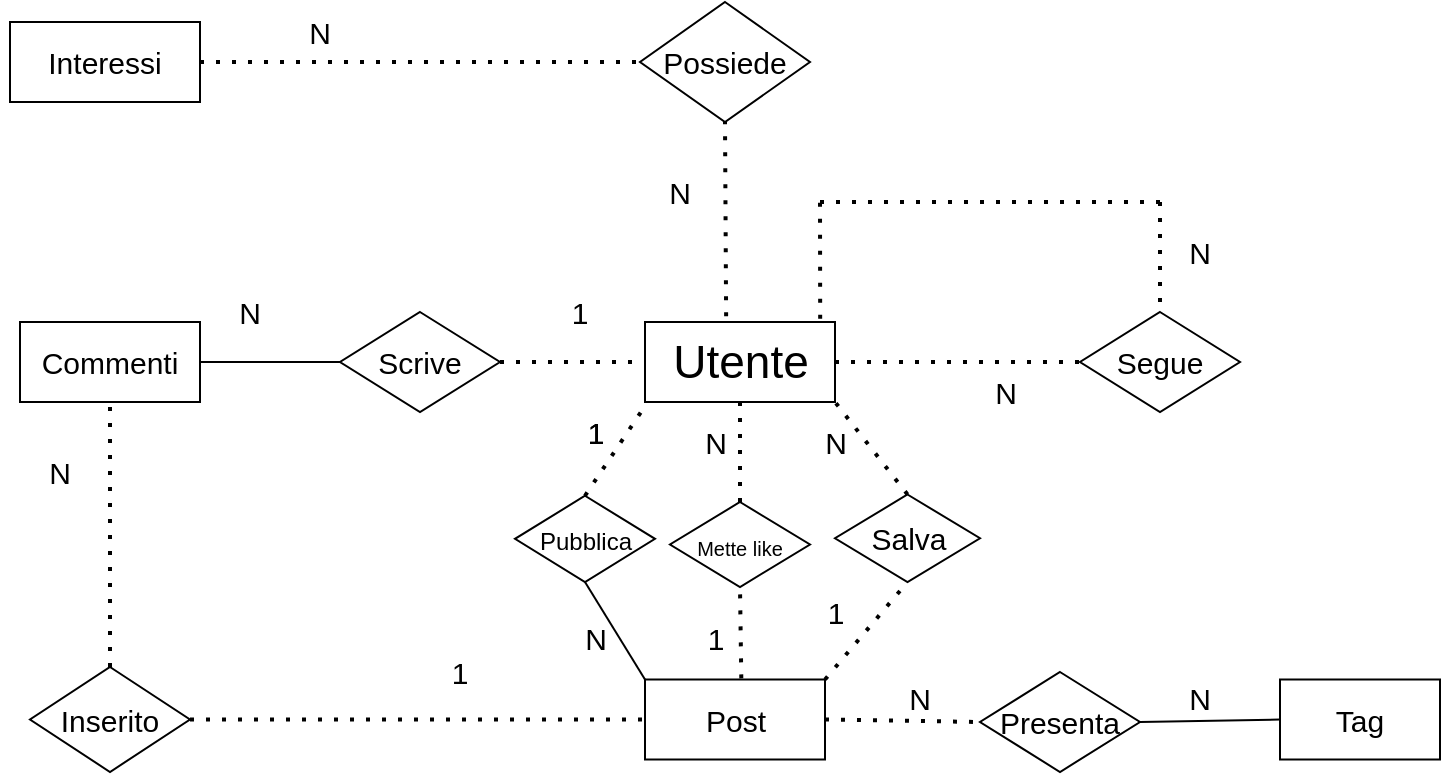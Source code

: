 <mxfile version="16.6.2" type="github">
  <diagram id="R2lEEEUBdFMjLlhIrx00" name="Page-1">
    <mxGraphModel dx="569" dy="318" grid="1" gridSize="10" guides="1" tooltips="1" connect="1" arrows="1" fold="1" page="1" pageScale="1" pageWidth="850" pageHeight="1100" math="0" shadow="0" extFonts="Permanent Marker^https://fonts.googleapis.com/css?family=Permanent+Marker">
      <root>
        <mxCell id="0" />
        <mxCell id="1" parent="0" />
        <mxCell id="-ZdQK04RKXneTx7uQEHR-1" value="&lt;font style=&quot;font-size: 23px&quot;&gt;Utente&lt;/font&gt;" style="rounded=0;whiteSpace=wrap;html=1;" vertex="1" parent="1">
          <mxGeometry x="392.5" y="310" width="95" height="40" as="geometry" />
        </mxCell>
        <mxCell id="-ZdQK04RKXneTx7uQEHR-3" value="Post" style="rounded=0;whiteSpace=wrap;html=1;fontSize=15;" vertex="1" parent="1">
          <mxGeometry x="392.5" y="488.75" width="90" height="40" as="geometry" />
        </mxCell>
        <mxCell id="-ZdQK04RKXneTx7uQEHR-4" value="Tag" style="rounded=0;whiteSpace=wrap;html=1;fontSize=15;" vertex="1" parent="1">
          <mxGeometry x="710" y="488.75" width="80" height="40" as="geometry" />
        </mxCell>
        <mxCell id="-ZdQK04RKXneTx7uQEHR-5" value="Presenta" style="rhombus;whiteSpace=wrap;html=1;fontSize=15;" vertex="1" parent="1">
          <mxGeometry x="560" y="485" width="80" height="50" as="geometry" />
        </mxCell>
        <mxCell id="-ZdQK04RKXneTx7uQEHR-6" value="Segue" style="rhombus;whiteSpace=wrap;html=1;fontSize=15;" vertex="1" parent="1">
          <mxGeometry x="610" y="305" width="80" height="50" as="geometry" />
        </mxCell>
        <mxCell id="-ZdQK04RKXneTx7uQEHR-8" value="Inserito" style="rhombus;whiteSpace=wrap;html=1;fontSize=15;" vertex="1" parent="1">
          <mxGeometry x="85" y="482.5" width="80" height="52.5" as="geometry" />
        </mxCell>
        <mxCell id="-ZdQK04RKXneTx7uQEHR-9" value="Commenti" style="rounded=0;whiteSpace=wrap;html=1;fontSize=15;" vertex="1" parent="1">
          <mxGeometry x="80" y="310" width="90" height="40" as="geometry" />
        </mxCell>
        <mxCell id="-ZdQK04RKXneTx7uQEHR-10" value="Scrive" style="rhombus;whiteSpace=wrap;html=1;fontSize=15;" vertex="1" parent="1">
          <mxGeometry x="240" y="305" width="80" height="50" as="geometry" />
        </mxCell>
        <mxCell id="-ZdQK04RKXneTx7uQEHR-11" value="Interessi" style="rounded=0;whiteSpace=wrap;html=1;fontSize=15;" vertex="1" parent="1">
          <mxGeometry x="75" y="160" width="95" height="40" as="geometry" />
        </mxCell>
        <mxCell id="-ZdQK04RKXneTx7uQEHR-12" value="Possiede" style="rhombus;whiteSpace=wrap;html=1;fontSize=15;" vertex="1" parent="1">
          <mxGeometry x="390" y="150" width="85" height="60" as="geometry" />
        </mxCell>
        <mxCell id="-ZdQK04RKXneTx7uQEHR-14" value="" style="endArrow=none;dashed=1;html=1;dashPattern=1 3;strokeWidth=2;rounded=0;fontSize=15;entryX=0.5;entryY=1;entryDx=0;entryDy=0;exitX=0.427;exitY=-0.071;exitDx=0;exitDy=0;exitPerimeter=0;" edge="1" parent="1" source="-ZdQK04RKXneTx7uQEHR-1" target="-ZdQK04RKXneTx7uQEHR-12">
          <mxGeometry width="50" height="50" relative="1" as="geometry">
            <mxPoint x="410" y="280" as="sourcePoint" />
            <mxPoint x="460" y="230" as="targetPoint" />
          </mxGeometry>
        </mxCell>
        <mxCell id="-ZdQK04RKXneTx7uQEHR-15" value="" style="endArrow=none;dashed=1;html=1;dashPattern=1 3;strokeWidth=2;rounded=0;fontSize=15;entryX=0;entryY=0.5;entryDx=0;entryDy=0;exitX=1;exitY=0.5;exitDx=0;exitDy=0;" edge="1" parent="1" source="-ZdQK04RKXneTx7uQEHR-11" target="-ZdQK04RKXneTx7uQEHR-12">
          <mxGeometry width="50" height="50" relative="1" as="geometry">
            <mxPoint x="190" y="210" as="sourcePoint" />
            <mxPoint x="240" y="160" as="targetPoint" />
          </mxGeometry>
        </mxCell>
        <mxCell id="-ZdQK04RKXneTx7uQEHR-16" value="" style="endArrow=none;dashed=1;html=1;dashPattern=1 3;strokeWidth=2;rounded=0;fontSize=15;exitX=1;exitY=0.5;exitDx=0;exitDy=0;entryX=0;entryY=0.5;entryDx=0;entryDy=0;" edge="1" parent="1" source="-ZdQK04RKXneTx7uQEHR-10" target="-ZdQK04RKXneTx7uQEHR-1">
          <mxGeometry width="50" height="50" relative="1" as="geometry">
            <mxPoint x="340" y="360" as="sourcePoint" />
            <mxPoint x="390" y="310" as="targetPoint" />
          </mxGeometry>
        </mxCell>
        <mxCell id="-ZdQK04RKXneTx7uQEHR-17" value="" style="endArrow=none;dashed=1;html=1;dashPattern=1 3;strokeWidth=2;rounded=0;fontSize=15;entryX=0.5;entryY=1;entryDx=0;entryDy=0;exitX=0.5;exitY=0;exitDx=0;exitDy=0;" edge="1" parent="1" source="-ZdQK04RKXneTx7uQEHR-8" target="-ZdQK04RKXneTx7uQEHR-9">
          <mxGeometry width="50" height="50" relative="1" as="geometry">
            <mxPoint x="110" y="390" as="sourcePoint" />
            <mxPoint x="160" y="340" as="targetPoint" />
          </mxGeometry>
        </mxCell>
        <mxCell id="-ZdQK04RKXneTx7uQEHR-18" value="" style="endArrow=none;dashed=1;html=1;dashPattern=1 3;strokeWidth=2;rounded=0;fontSize=15;exitX=1;exitY=0.5;exitDx=0;exitDy=0;entryX=0;entryY=0.5;entryDx=0;entryDy=0;" edge="1" parent="1" source="-ZdQK04RKXneTx7uQEHR-8" target="-ZdQK04RKXneTx7uQEHR-3">
          <mxGeometry width="50" height="50" relative="1" as="geometry">
            <mxPoint x="190" y="540" as="sourcePoint" />
            <mxPoint x="240" y="490" as="targetPoint" />
          </mxGeometry>
        </mxCell>
        <mxCell id="-ZdQK04RKXneTx7uQEHR-19" value="" style="endArrow=none;dashed=1;html=1;dashPattern=1 3;strokeWidth=2;rounded=0;fontSize=15;exitX=1;exitY=0.5;exitDx=0;exitDy=0;entryX=0;entryY=0.5;entryDx=0;entryDy=0;" edge="1" parent="1" source="-ZdQK04RKXneTx7uQEHR-3" target="-ZdQK04RKXneTx7uQEHR-5">
          <mxGeometry width="50" height="50" relative="1" as="geometry">
            <mxPoint x="490" y="540" as="sourcePoint" />
            <mxPoint x="540" y="490" as="targetPoint" />
          </mxGeometry>
        </mxCell>
        <mxCell id="-ZdQK04RKXneTx7uQEHR-20" value="" style="endArrow=none;dashed=1;html=1;dashPattern=1 3;strokeWidth=2;rounded=0;fontSize=15;exitX=1;exitY=0.5;exitDx=0;exitDy=0;entryX=0;entryY=0.5;entryDx=0;entryDy=0;" edge="1" parent="1" source="-ZdQK04RKXneTx7uQEHR-1" target="-ZdQK04RKXneTx7uQEHR-6">
          <mxGeometry width="50" height="50" relative="1" as="geometry">
            <mxPoint x="480" y="370" as="sourcePoint" />
            <mxPoint x="530" y="320" as="targetPoint" />
          </mxGeometry>
        </mxCell>
        <mxCell id="-ZdQK04RKXneTx7uQEHR-21" value="" style="endArrow=none;dashed=1;html=1;dashPattern=1 3;strokeWidth=2;rounded=0;fontSize=15;entryX=0.5;entryY=0;entryDx=0;entryDy=0;" edge="1" parent="1" target="-ZdQK04RKXneTx7uQEHR-6">
          <mxGeometry width="50" height="50" relative="1" as="geometry">
            <mxPoint x="650" y="250" as="sourcePoint" />
            <mxPoint x="610" y="270" as="targetPoint" />
          </mxGeometry>
        </mxCell>
        <mxCell id="-ZdQK04RKXneTx7uQEHR-22" value="" style="endArrow=none;dashed=1;html=1;dashPattern=1 3;strokeWidth=2;rounded=0;fontSize=15;" edge="1" parent="1">
          <mxGeometry width="50" height="50" relative="1" as="geometry">
            <mxPoint x="480" y="250" as="sourcePoint" />
            <mxPoint x="650" y="250" as="targetPoint" />
          </mxGeometry>
        </mxCell>
        <mxCell id="-ZdQK04RKXneTx7uQEHR-23" value="" style="endArrow=none;dashed=1;html=1;dashPattern=1 3;strokeWidth=2;rounded=0;fontSize=15;exitX=0.922;exitY=-0.041;exitDx=0;exitDy=0;exitPerimeter=0;" edge="1" parent="1" source="-ZdQK04RKXneTx7uQEHR-1">
          <mxGeometry width="50" height="50" relative="1" as="geometry">
            <mxPoint x="460" y="300" as="sourcePoint" />
            <mxPoint x="480" y="250" as="targetPoint" />
          </mxGeometry>
        </mxCell>
        <mxCell id="-ZdQK04RKXneTx7uQEHR-24" value="" style="endArrow=none;html=1;rounded=0;fontSize=15;exitX=1;exitY=0.5;exitDx=0;exitDy=0;entryX=0;entryY=0.5;entryDx=0;entryDy=0;" edge="1" parent="1" source="-ZdQK04RKXneTx7uQEHR-5" target="-ZdQK04RKXneTx7uQEHR-4">
          <mxGeometry width="50" height="50" relative="1" as="geometry">
            <mxPoint x="660" y="540" as="sourcePoint" />
            <mxPoint x="710" y="490" as="targetPoint" />
          </mxGeometry>
        </mxCell>
        <mxCell id="-ZdQK04RKXneTx7uQEHR-25" value="" style="endArrow=none;html=1;rounded=0;fontSize=15;exitX=1;exitY=0.5;exitDx=0;exitDy=0;entryX=0;entryY=0.5;entryDx=0;entryDy=0;" edge="1" parent="1" source="-ZdQK04RKXneTx7uQEHR-9" target="-ZdQK04RKXneTx7uQEHR-10">
          <mxGeometry width="50" height="50" relative="1" as="geometry">
            <mxPoint x="180" y="350" as="sourcePoint" />
            <mxPoint x="230" y="300" as="targetPoint" />
          </mxGeometry>
        </mxCell>
        <mxCell id="-ZdQK04RKXneTx7uQEHR-26" value="" style="endArrow=none;html=1;rounded=0;fontSize=15;entryX=0.5;entryY=1;entryDx=0;entryDy=0;exitX=0;exitY=0;exitDx=0;exitDy=0;" edge="1" parent="1" source="-ZdQK04RKXneTx7uQEHR-3" target="-ZdQK04RKXneTx7uQEHR-60">
          <mxGeometry width="50" height="50" relative="1" as="geometry">
            <mxPoint x="400" y="485" as="sourcePoint" />
            <mxPoint x="363.75" y="435" as="targetPoint" />
          </mxGeometry>
        </mxCell>
        <mxCell id="-ZdQK04RKXneTx7uQEHR-27" value="" style="endArrow=none;dashed=1;html=1;dashPattern=1 3;strokeWidth=2;rounded=0;fontSize=15;entryX=0.933;entryY=0.019;entryDx=0;entryDy=0;exitX=0.5;exitY=0;exitDx=0;exitDy=0;entryPerimeter=0;" edge="1" parent="1" source="-ZdQK04RKXneTx7uQEHR-60" target="-ZdQK04RKXneTx7uQEHR-43">
          <mxGeometry width="50" height="50" relative="1" as="geometry">
            <mxPoint x="363.75" y="400" as="sourcePoint" />
            <mxPoint x="400" y="345" as="targetPoint" />
          </mxGeometry>
        </mxCell>
        <mxCell id="-ZdQK04RKXneTx7uQEHR-29" value="N" style="text;html=1;strokeColor=none;fillColor=none;align=center;verticalAlign=middle;whiteSpace=wrap;rounded=0;fontSize=15;" vertex="1" parent="1">
          <mxGeometry x="640" y="482.5" width="60" height="30" as="geometry" />
        </mxCell>
        <mxCell id="-ZdQK04RKXneTx7uQEHR-30" value="N" style="text;html=1;strokeColor=none;fillColor=none;align=center;verticalAlign=middle;whiteSpace=wrap;rounded=0;fontSize=15;" vertex="1" parent="1">
          <mxGeometry x="500" y="482.5" width="60" height="30" as="geometry" />
        </mxCell>
        <mxCell id="-ZdQK04RKXneTx7uQEHR-31" value="N" style="text;html=1;strokeColor=none;fillColor=none;align=center;verticalAlign=middle;whiteSpace=wrap;rounded=0;fontSize=15;" vertex="1" parent="1">
          <mxGeometry x="70" y="370" width="60" height="30" as="geometry" />
        </mxCell>
        <mxCell id="-ZdQK04RKXneTx7uQEHR-32" value="N" style="text;html=1;strokeColor=none;fillColor=none;align=center;verticalAlign=middle;whiteSpace=wrap;rounded=0;fontSize=15;" vertex="1" parent="1">
          <mxGeometry x="165" y="290" width="60" height="30" as="geometry" />
        </mxCell>
        <mxCell id="-ZdQK04RKXneTx7uQEHR-33" value="N" style="text;html=1;strokeColor=none;fillColor=none;align=center;verticalAlign=middle;whiteSpace=wrap;rounded=0;fontSize=15;" vertex="1" parent="1">
          <mxGeometry x="640" y="260" width="60" height="30" as="geometry" />
        </mxCell>
        <mxCell id="-ZdQK04RKXneTx7uQEHR-34" value="N" style="text;html=1;strokeColor=none;fillColor=none;align=center;verticalAlign=middle;whiteSpace=wrap;rounded=0;fontSize=15;" vertex="1" parent="1">
          <mxGeometry x="542.5" y="330" width="60" height="30" as="geometry" />
        </mxCell>
        <mxCell id="-ZdQK04RKXneTx7uQEHR-35" value="N" style="text;html=1;strokeColor=none;fillColor=none;align=center;verticalAlign=middle;whiteSpace=wrap;rounded=0;fontSize=15;" vertex="1" parent="1">
          <mxGeometry x="200" y="150" width="60" height="30" as="geometry" />
        </mxCell>
        <mxCell id="-ZdQK04RKXneTx7uQEHR-36" value="N" style="text;html=1;strokeColor=none;fillColor=none;align=center;verticalAlign=middle;whiteSpace=wrap;rounded=0;fontSize=15;" vertex="1" parent="1">
          <mxGeometry x="380" y="230" width="60" height="30" as="geometry" />
        </mxCell>
        <mxCell id="-ZdQK04RKXneTx7uQEHR-37" value="1" style="text;html=1;strokeColor=none;fillColor=none;align=center;verticalAlign=middle;whiteSpace=wrap;rounded=0;fontSize=15;" vertex="1" parent="1">
          <mxGeometry x="330" y="290" width="60" height="30" as="geometry" />
        </mxCell>
        <mxCell id="-ZdQK04RKXneTx7uQEHR-38" value="1" style="text;html=1;strokeColor=none;fillColor=none;align=center;verticalAlign=middle;whiteSpace=wrap;rounded=0;fontSize=15;" vertex="1" parent="1">
          <mxGeometry x="270" y="470" width="60" height="30" as="geometry" />
        </mxCell>
        <mxCell id="-ZdQK04RKXneTx7uQEHR-39" value="1" style="text;html=1;strokeColor=none;fillColor=none;align=center;verticalAlign=middle;whiteSpace=wrap;rounded=0;fontSize=15;" vertex="1" parent="1">
          <mxGeometry x="337.5" y="350" width="60" height="30" as="geometry" />
        </mxCell>
        <mxCell id="-ZdQK04RKXneTx7uQEHR-40" value="N" style="text;html=1;strokeColor=none;fillColor=none;align=center;verticalAlign=middle;whiteSpace=wrap;rounded=0;fontSize=15;" vertex="1" parent="1">
          <mxGeometry x="337.5" y="452.5" width="60" height="30" as="geometry" />
        </mxCell>
        <mxCell id="-ZdQK04RKXneTx7uQEHR-43" value="1" style="text;html=1;strokeColor=none;fillColor=none;align=center;verticalAlign=middle;whiteSpace=wrap;rounded=0;fontSize=15;" vertex="1" parent="1">
          <mxGeometry x="337.5" y="350" width="60" height="30" as="geometry" />
        </mxCell>
        <mxCell id="-ZdQK04RKXneTx7uQEHR-46" value="" style="endArrow=none;dashed=1;html=1;dashPattern=1 3;strokeWidth=2;rounded=0;fontSize=9;exitX=0.5;exitY=0;exitDx=0;exitDy=0;" edge="1" parent="1" source="-ZdQK04RKXneTx7uQEHR-57">
          <mxGeometry width="50" height="50" relative="1" as="geometry">
            <mxPoint x="438.125" y="400" as="sourcePoint" />
            <mxPoint x="440" y="350" as="targetPoint" />
          </mxGeometry>
        </mxCell>
        <mxCell id="-ZdQK04RKXneTx7uQEHR-49" value="" style="endArrow=none;dashed=1;html=1;dashPattern=1 3;strokeWidth=2;rounded=0;fontSize=9;entryX=1;entryY=1;entryDx=0;entryDy=0;exitX=0.5;exitY=0;exitDx=0;exitDy=0;" edge="1" parent="1" source="-ZdQK04RKXneTx7uQEHR-58" target="-ZdQK04RKXneTx7uQEHR-1">
          <mxGeometry width="50" height="50" relative="1" as="geometry">
            <mxPoint x="521.25" y="400" as="sourcePoint" />
            <mxPoint x="540" y="350" as="targetPoint" />
          </mxGeometry>
        </mxCell>
        <mxCell id="-ZdQK04RKXneTx7uQEHR-51" value="" style="endArrow=none;dashed=1;html=1;dashPattern=1 3;strokeWidth=2;rounded=0;fontSize=9;entryX=0.5;entryY=1;entryDx=0;entryDy=0;exitX=0.535;exitY=-0.014;exitDx=0;exitDy=0;exitPerimeter=0;" edge="1" parent="1" source="-ZdQK04RKXneTx7uQEHR-3" target="-ZdQK04RKXneTx7uQEHR-57">
          <mxGeometry width="50" height="50" relative="1" as="geometry">
            <mxPoint x="410" y="490" as="sourcePoint" />
            <mxPoint x="438.125" y="435" as="targetPoint" />
          </mxGeometry>
        </mxCell>
        <mxCell id="-ZdQK04RKXneTx7uQEHR-52" value="" style="endArrow=none;dashed=1;html=1;dashPattern=1 3;strokeWidth=2;rounded=0;fontSize=9;entryX=0.5;entryY=1;entryDx=0;entryDy=0;exitX=1;exitY=0;exitDx=0;exitDy=0;" edge="1" parent="1" source="-ZdQK04RKXneTx7uQEHR-3" target="-ZdQK04RKXneTx7uQEHR-58">
          <mxGeometry width="50" height="50" relative="1" as="geometry">
            <mxPoint x="490" y="490" as="sourcePoint" />
            <mxPoint x="521.25" y="435" as="targetPoint" />
          </mxGeometry>
        </mxCell>
        <mxCell id="-ZdQK04RKXneTx7uQEHR-53" value="1" style="text;html=1;strokeColor=none;fillColor=none;align=center;verticalAlign=middle;whiteSpace=wrap;rounded=0;fontSize=15;" vertex="1" parent="1">
          <mxGeometry x="397.5" y="452.5" width="60" height="30" as="geometry" />
        </mxCell>
        <mxCell id="-ZdQK04RKXneTx7uQEHR-54" value="1" style="text;html=1;strokeColor=none;fillColor=none;align=center;verticalAlign=middle;whiteSpace=wrap;rounded=0;fontSize=15;" vertex="1" parent="1">
          <mxGeometry x="457.5" y="440" width="60" height="30" as="geometry" />
        </mxCell>
        <mxCell id="-ZdQK04RKXneTx7uQEHR-55" value="N" style="text;html=1;strokeColor=none;fillColor=none;align=center;verticalAlign=middle;whiteSpace=wrap;rounded=0;fontSize=15;" vertex="1" parent="1">
          <mxGeometry x="397.5" y="355" width="60" height="30" as="geometry" />
        </mxCell>
        <mxCell id="-ZdQK04RKXneTx7uQEHR-56" value="N" style="text;html=1;strokeColor=none;fillColor=none;align=center;verticalAlign=middle;whiteSpace=wrap;rounded=0;fontSize=15;" vertex="1" parent="1">
          <mxGeometry x="457.5" y="355" width="60" height="30" as="geometry" />
        </mxCell>
        <mxCell id="-ZdQK04RKXneTx7uQEHR-57" value="&lt;font style=&quot;font-size: 10px&quot;&gt;Mette like&lt;/font&gt;" style="rhombus;whiteSpace=wrap;html=1;fontSize=15;" vertex="1" parent="1">
          <mxGeometry x="405" y="400" width="70" height="42.5" as="geometry" />
        </mxCell>
        <mxCell id="-ZdQK04RKXneTx7uQEHR-58" value="Salva" style="rhombus;whiteSpace=wrap;html=1;fontSize=15;" vertex="1" parent="1">
          <mxGeometry x="487.5" y="396.25" width="72.5" height="43.75" as="geometry" />
        </mxCell>
        <mxCell id="-ZdQK04RKXneTx7uQEHR-60" value="&lt;font style=&quot;font-size: 12px&quot;&gt;Pubblica&lt;/font&gt;" style="rhombus;whiteSpace=wrap;html=1;fontSize=15;" vertex="1" parent="1">
          <mxGeometry x="327.5" y="396.87" width="70" height="43.13" as="geometry" />
        </mxCell>
      </root>
    </mxGraphModel>
  </diagram>
</mxfile>
